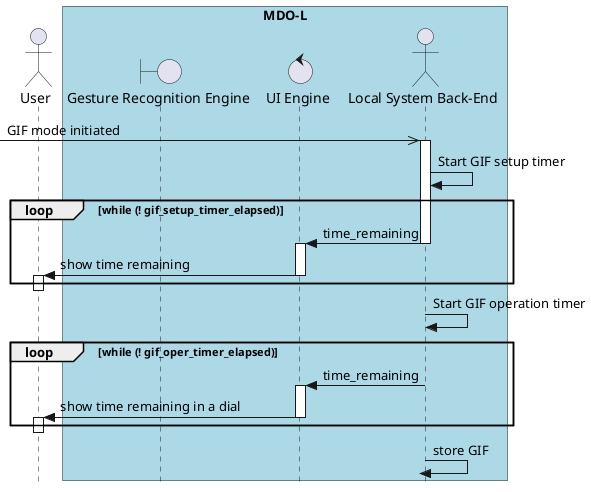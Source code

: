   @startuml
  ' ---------- SETUP ----------------
  ' strict uml style and hide footboxes
  skinparam style strictuml
  hide footbox
  ' for anchors and duration this may be required (uncomment)
  ' !pragma teoz true

  ' ---------- Declaring participants
  ' participant Participant as Foo
  actor User
  box "MDO-L" #LightBlue
  boundary "Gesture Recognition Engine" as GRE
  control "UI Engine" as UIE
  actor "Local System Back-End" as LS
  endbox
''  actor "Image Filtering APIs" as IFA
  ' entity      Entity      as Foo4
  ' database    Database    as Foo5
  ' collections Collections as Foo6
  ' queue       Queue       as Foo7

  ' async message
''== Create GIF ==
[->> LS: GIF mode initiated
activate LS
LS -> LS: Start GIF setup timer
loop while (! gif_setup_timer_elapsed)
    LS -> UIE: time_remaining
    deactivate LS
    activate UIE
    UIE -> User: show time remaining
    deactivate UIE
    activate User
end
deactivate User
LS -> LS: Start GIF operation timer
loop while (! gif_oper_timer_elapsed)
    LS -> UIE: time_remaining
    deactivate LS
    activate UIE
    UIE -> User: show time remaining in a dial
    deactivate UIE
    activate User
end
deactivate User
activate LS
LS -> LS: store GIF
deactivate LS
  @enduml